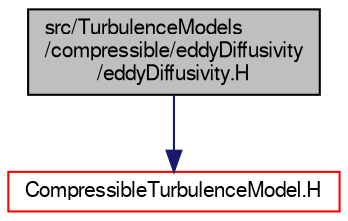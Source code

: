 digraph "src/TurbulenceModels/compressible/eddyDiffusivity/eddyDiffusivity.H"
{
  bgcolor="transparent";
  edge [fontname="FreeSans",fontsize="10",labelfontname="FreeSans",labelfontsize="10"];
  node [fontname="FreeSans",fontsize="10",shape=record];
  Node1 [label="src/TurbulenceModels\l/compressible/eddyDiffusivity\l/eddyDiffusivity.H",height=0.2,width=0.4,color="black", fillcolor="grey75", style="filled" fontcolor="black"];
  Node1 -> Node2 [color="midnightblue",fontsize="10",style="solid",fontname="FreeSans"];
  Node2 [label="CompressibleTurbulenceModel.H",height=0.2,width=0.4,color="red",URL="$a10013.html"];
}
